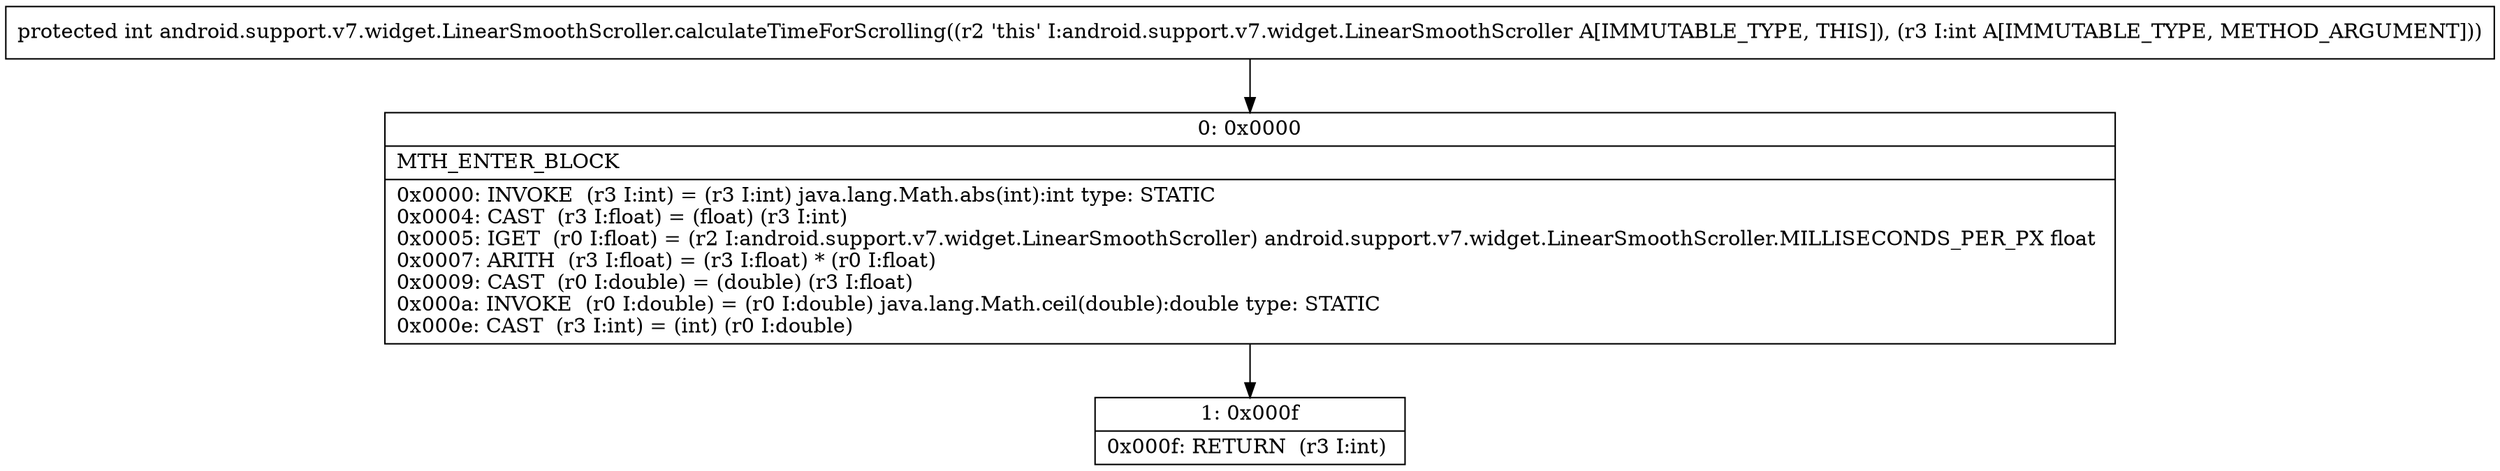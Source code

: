 digraph "CFG forandroid.support.v7.widget.LinearSmoothScroller.calculateTimeForScrolling(I)I" {
Node_0 [shape=record,label="{0\:\ 0x0000|MTH_ENTER_BLOCK\l|0x0000: INVOKE  (r3 I:int) = (r3 I:int) java.lang.Math.abs(int):int type: STATIC \l0x0004: CAST  (r3 I:float) = (float) (r3 I:int) \l0x0005: IGET  (r0 I:float) = (r2 I:android.support.v7.widget.LinearSmoothScroller) android.support.v7.widget.LinearSmoothScroller.MILLISECONDS_PER_PX float \l0x0007: ARITH  (r3 I:float) = (r3 I:float) * (r0 I:float) \l0x0009: CAST  (r0 I:double) = (double) (r3 I:float) \l0x000a: INVOKE  (r0 I:double) = (r0 I:double) java.lang.Math.ceil(double):double type: STATIC \l0x000e: CAST  (r3 I:int) = (int) (r0 I:double) \l}"];
Node_1 [shape=record,label="{1\:\ 0x000f|0x000f: RETURN  (r3 I:int) \l}"];
MethodNode[shape=record,label="{protected int android.support.v7.widget.LinearSmoothScroller.calculateTimeForScrolling((r2 'this' I:android.support.v7.widget.LinearSmoothScroller A[IMMUTABLE_TYPE, THIS]), (r3 I:int A[IMMUTABLE_TYPE, METHOD_ARGUMENT])) }"];
MethodNode -> Node_0;
Node_0 -> Node_1;
}

